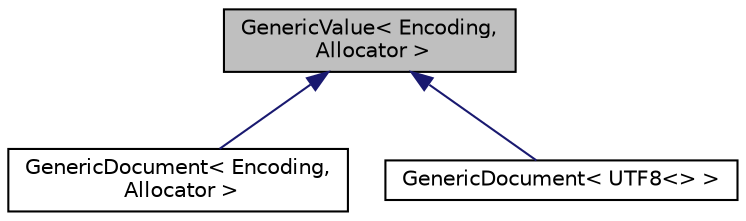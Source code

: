 digraph "GenericValue&lt; Encoding, Allocator &gt;"
{
  edge [fontname="Helvetica",fontsize="10",labelfontname="Helvetica",labelfontsize="10"];
  node [fontname="Helvetica",fontsize="10",shape=record];
  Node0 [label="GenericValue\< Encoding,\l Allocator \>",height=0.2,width=0.4,color="black", fillcolor="grey75", style="filled", fontcolor="black"];
  Node0 -> Node1 [dir="back",color="midnightblue",fontsize="10",style="solid",fontname="Helvetica"];
  Node1 [label="GenericDocument\< Encoding,\l Allocator \>",height=0.2,width=0.4,color="black", fillcolor="white", style="filled",URL="$class_generic_document.html",tooltip="A document for parsing JSON text as DOM. "];
  Node0 -> Node2 [dir="back",color="midnightblue",fontsize="10",style="solid",fontname="Helvetica"];
  Node2 [label="GenericDocument\< UTF8\<\> \>",height=0.2,width=0.4,color="black", fillcolor="white", style="filled",URL="$class_generic_document.html"];
}
